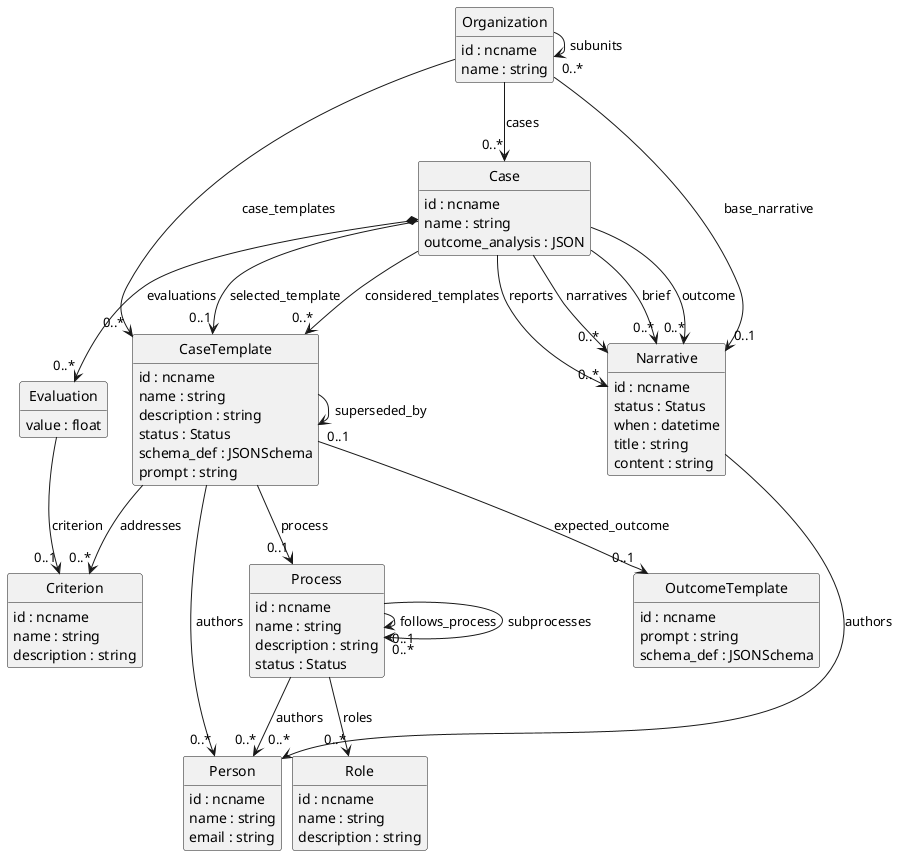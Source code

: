 @startuml
skinparam nodesep 10
hide circle
hide empty members
class "Process" [[{None}]] {
    {field} id : ncname  
    {field} name : string  
    {field} description : string  
    {field} status : Status  
}
class "Role" [[{None}]] {
    {field} id : ncname  
    {field} name : string  
    {field} description : string  
}
"Process" --> "0..*" "Role" : "roles"
class "Person" [[{None}]] {
    {field} id : ncname  
    {field} name : string  
    {field} email : string  
}
class "CaseTemplate" [[{None}]] {
    {field} id : ncname  
    {field} name : string  
    {field} description : string  
    {field} status : Status  
    {field} schema_def : JSONSchema  
    {field} prompt : string  
}
"Process" --> "0..1" "Process" : "follows_process"
"Process" --> "0..*" "Process" : "subprocesses"
"Process" --> "0..*" "Person" : "authors"
"CaseTemplate" --> "0..1" "Process" : "process"
class "Narrative" [[{None}]] {
    {field} id : ncname  
    {field} status : Status  
    {field} when : datetime  
    {field} title : string  
    {field} content : string  
}
"CaseTemplate" --> "0..*" "Person" : "authors"
"Narrative" --> "0..*" "Person" : "authors"
class "OutcomeTemplate" [[{None}]] {
    {field} id : ncname  
    {field} prompt : string  
    {field} schema_def : JSONSchema  
}
"CaseTemplate" --> "0..1" "OutcomeTemplate" : "expected_outcome"
class "Organization" [[{None}]] {
    {field} id : ncname  
    {field} name : string  
}
class "Case" [[{None}]] {
    {field} id : ncname  
    {field} name : string  
    {field} outcome_analysis : JSON  
}
"Organization" --> "0..*" "CaseTemplate" : "case_templates"
"Organization" --> "0..*" "Case" : "cases"
"Organization" --> "0..*" "Organization" : "subunits"
"Organization" --> "0..1" "Narrative" : "base_narrative"
"Case" --> "0..*" "Narrative" : "brief"
"Case" --> "0..*" "Narrative" : "outcome"
"Case" --> "0..*" "Narrative" : "reports"
"Case" --> "0..*" "Narrative" : "narratives"
class "Evaluation" [[{None}]] {
    {field} value : float  
}
class "Criterion" [[{None}]] {
    {field} id : ncname  
    {field} name : string  
    {field} description : string  
}
"Evaluation" --> "0..1" "Criterion" : "criterion"
"Case" *--> "0..*" "Evaluation" : "evaluations"
"CaseTemplate" --> "0..*" "Criterion" : "addresses"
"CaseTemplate" --> "0..1" "CaseTemplate" : "superseded_by"
"Case" --> "0..*" "CaseTemplate" : "considered_templates"
"Case" --> "0..1" "CaseTemplate" : "selected_template"
@enduml
